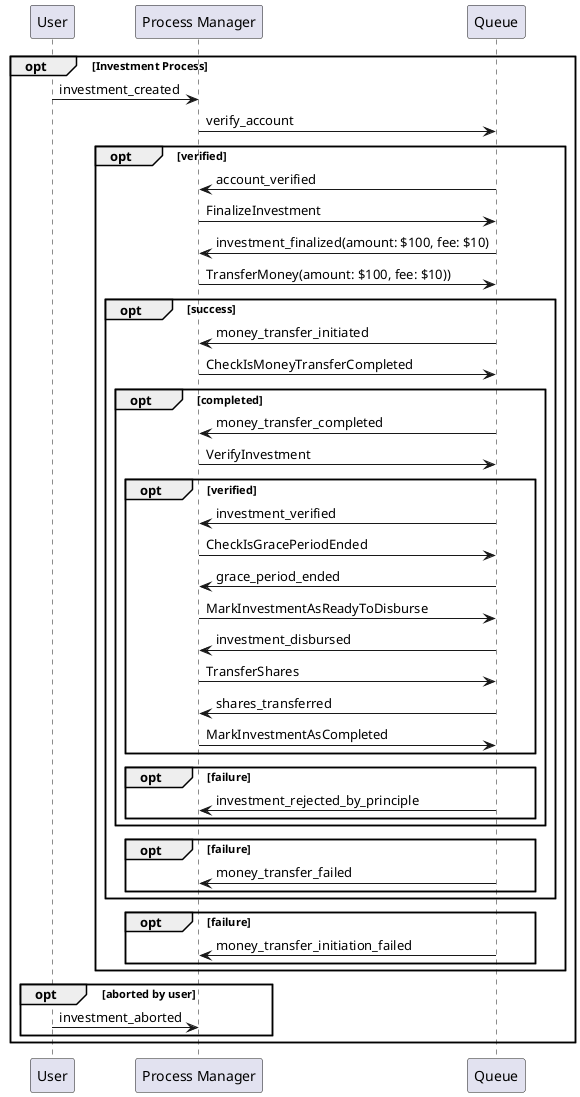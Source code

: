 @startuml

participant "User" as U
participant "Process Manager" as PM
participant "Queue" as Q

opt Investment Process
U -> PM: investment_created
PM -> Q: verify_account
opt verified
 Q -> PM: account_verified
 PM -> Q: FinalizeInvestment
 Q -> PM: investment_finalized(amount: $100, fee: $10)
 PM -> Q: TransferMoney(amount: $100, fee: $10))
    opt success
     Q -> PM: money_transfer_initiated
     PM -> Q: CheckIsMoneyTransferCompleted
     opt completed
      Q -> PM: money_transfer_completed
      PM -> Q: VerifyInvestment
      opt verified
        Q -> PM: investment_verified
        PM -> Q: CheckIsGracePeriodEnded
        Q -> PM: grace_period_ended
        PM -> Q: MarkInvestmentAsReadyToDisburse
        Q -> PM: investment_disbursed
        PM -> Q: TransferShares
        Q -> PM: shares_transferred
        PM -> Q: MarkInvestmentAsCompleted
      end
      opt failure
       Q -> PM: investment_rejected_by_principle
      end
     end
     opt failure
      Q -> PM: money_transfer_failed
     end
    end
    opt failure
     Q -> PM: money_transfer_initiation_failed
    end

end
opt aborted by user
U -> PM: investment_aborted
end
end

@enduml
